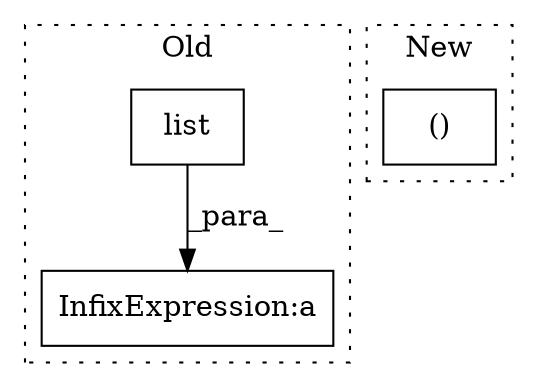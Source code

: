 digraph G {
subgraph cluster0 {
1 [label="list" a="32" s="1380,1517" l="5,1" shape="box"];
3 [label="InfixExpression:a" a="27" s="1572" l="3" shape="box"];
label = "Old";
style="dotted";
}
subgraph cluster1 {
2 [label="()" a="106" s="1103" l="15" shape="box"];
label = "New";
style="dotted";
}
1 -> 3 [label="_para_"];
}